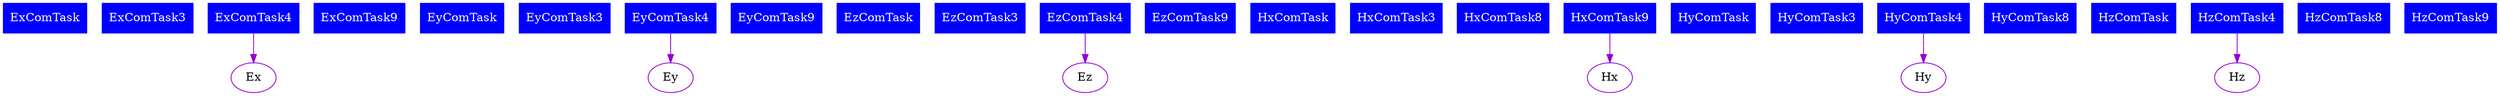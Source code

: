digraph DFG {
	1[label = "ExComTask", shape=box, style=filled, color=blue, fontcolor=white];
	2[label = "ExComTask3", shape=box, style=filled, color=blue, fontcolor=white];
	3[label = "ExComTask4", shape=box, style=filled, color=blue, fontcolor=white];
	4[label = "ExComTask9", shape=box, style=filled, color=blue, fontcolor=white];
	5[label = "EyComTask", shape=box, style=filled, color=blue, fontcolor=white];
	6[label = "EyComTask3", shape=box, style=filled, color=blue, fontcolor=white];
	7[label = "EyComTask4", shape=box, style=filled, color=blue, fontcolor=white];
	8[label = "EyComTask9", shape=box, style=filled, color=blue, fontcolor=white];
	9[label = "EzComTask", shape=box, style=filled, color=blue, fontcolor=white];
	10[label = "EzComTask3", shape=box, style=filled, color=blue, fontcolor=white];
	11[label = "EzComTask4", shape=box, style=filled, color=blue, fontcolor=white];
	12[label = "EzComTask9", shape=box, style=filled, color=blue, fontcolor=white];
	13[label = "HxComTask", shape=box, style=filled, color=blue, fontcolor=white];
	14[label = "HxComTask3", shape=box, style=filled, color=blue, fontcolor=white];
	15[label = "HxComTask8", shape=box, style=filled, color=blue, fontcolor=white];
	16[label = "HxComTask9", shape=box, style=filled, color=blue, fontcolor=white];
	17[label = "HyComTask", shape=box, style=filled, color=blue, fontcolor=white];
	18[label = "HyComTask3", shape=box, style=filled, color=blue, fontcolor=white];
	19[label = "HyComTask4", shape=box, style=filled, color=blue, fontcolor=white];
	20[label = "HyComTask8", shape=box, style=filled, color=blue, fontcolor=white];
	21[label = "HzComTask", shape=box, style=filled, color=blue, fontcolor=white];
	22[label = "HzComTask4", shape=box, style=filled, color=blue, fontcolor=white];
	23[label = "HzComTask8", shape=box, style=filled, color=blue, fontcolor=white];
	24[label = "HzComTask9", shape=box, style=filled, color=blue, fontcolor=white];
	outputNode_1[label = "Ex", color=darkviolet];
	edge [color=darkviolet];
	3 -> outputNode_1;
	outputNode_2[label = "Ey", color=darkviolet];
	edge [color=darkviolet];
	7 -> outputNode_2;
	outputNode_3[label = "Ez", color=darkviolet];
	edge [color=darkviolet];
	11 -> outputNode_3;
	outputNode_4[label = "Hx", color=darkviolet];
	edge [color=darkviolet];
	16 -> outputNode_4;
	outputNode_5[label = "Hy", color=darkviolet];
	edge [color=darkviolet];
	19 -> outputNode_5;
	outputNode_6[label = "Hz", color=darkviolet];
	edge [color=darkviolet];
	22 -> outputNode_6;
}
